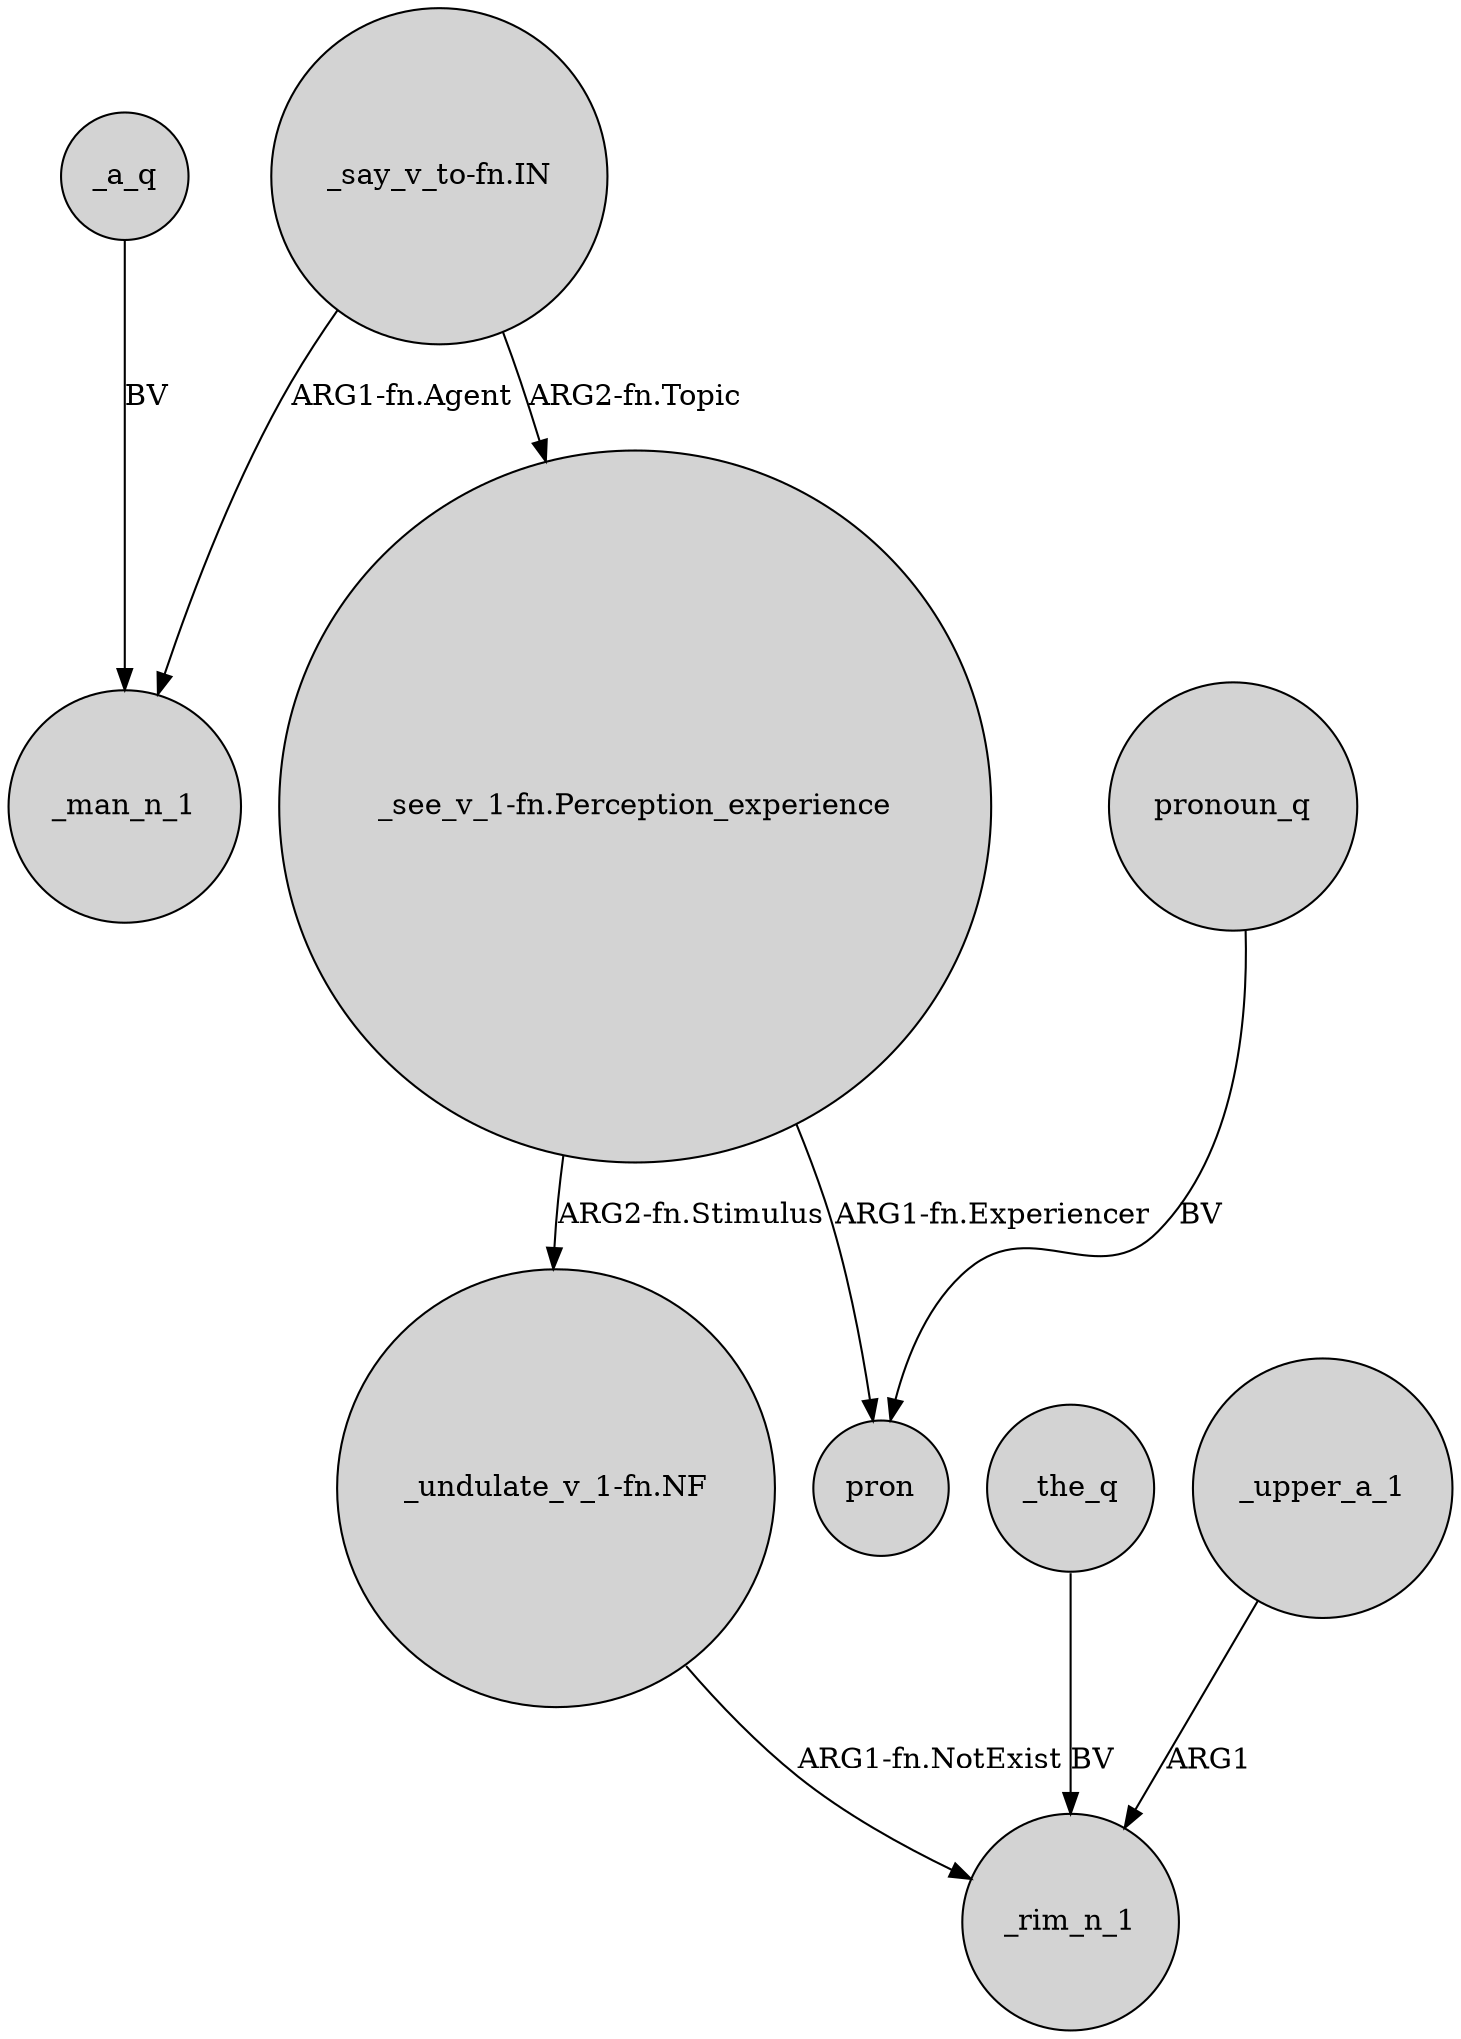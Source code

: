 digraph {
	node [shape=circle style=filled]
	"_say_v_to-fn.IN" -> "_see_v_1-fn.Perception_experience" [label="ARG2-fn.Topic"]
	"_say_v_to-fn.IN" -> _man_n_1 [label="ARG1-fn.Agent"]
	"_see_v_1-fn.Perception_experience" -> pron [label="ARG1-fn.Experiencer"]
	_the_q -> _rim_n_1 [label=BV]
	"_undulate_v_1-fn.NF" -> _rim_n_1 [label="ARG1-fn.NotExist"]
	_upper_a_1 -> _rim_n_1 [label=ARG1]
	_a_q -> _man_n_1 [label=BV]
	"_see_v_1-fn.Perception_experience" -> "_undulate_v_1-fn.NF" [label="ARG2-fn.Stimulus"]
	pronoun_q -> pron [label=BV]
}
